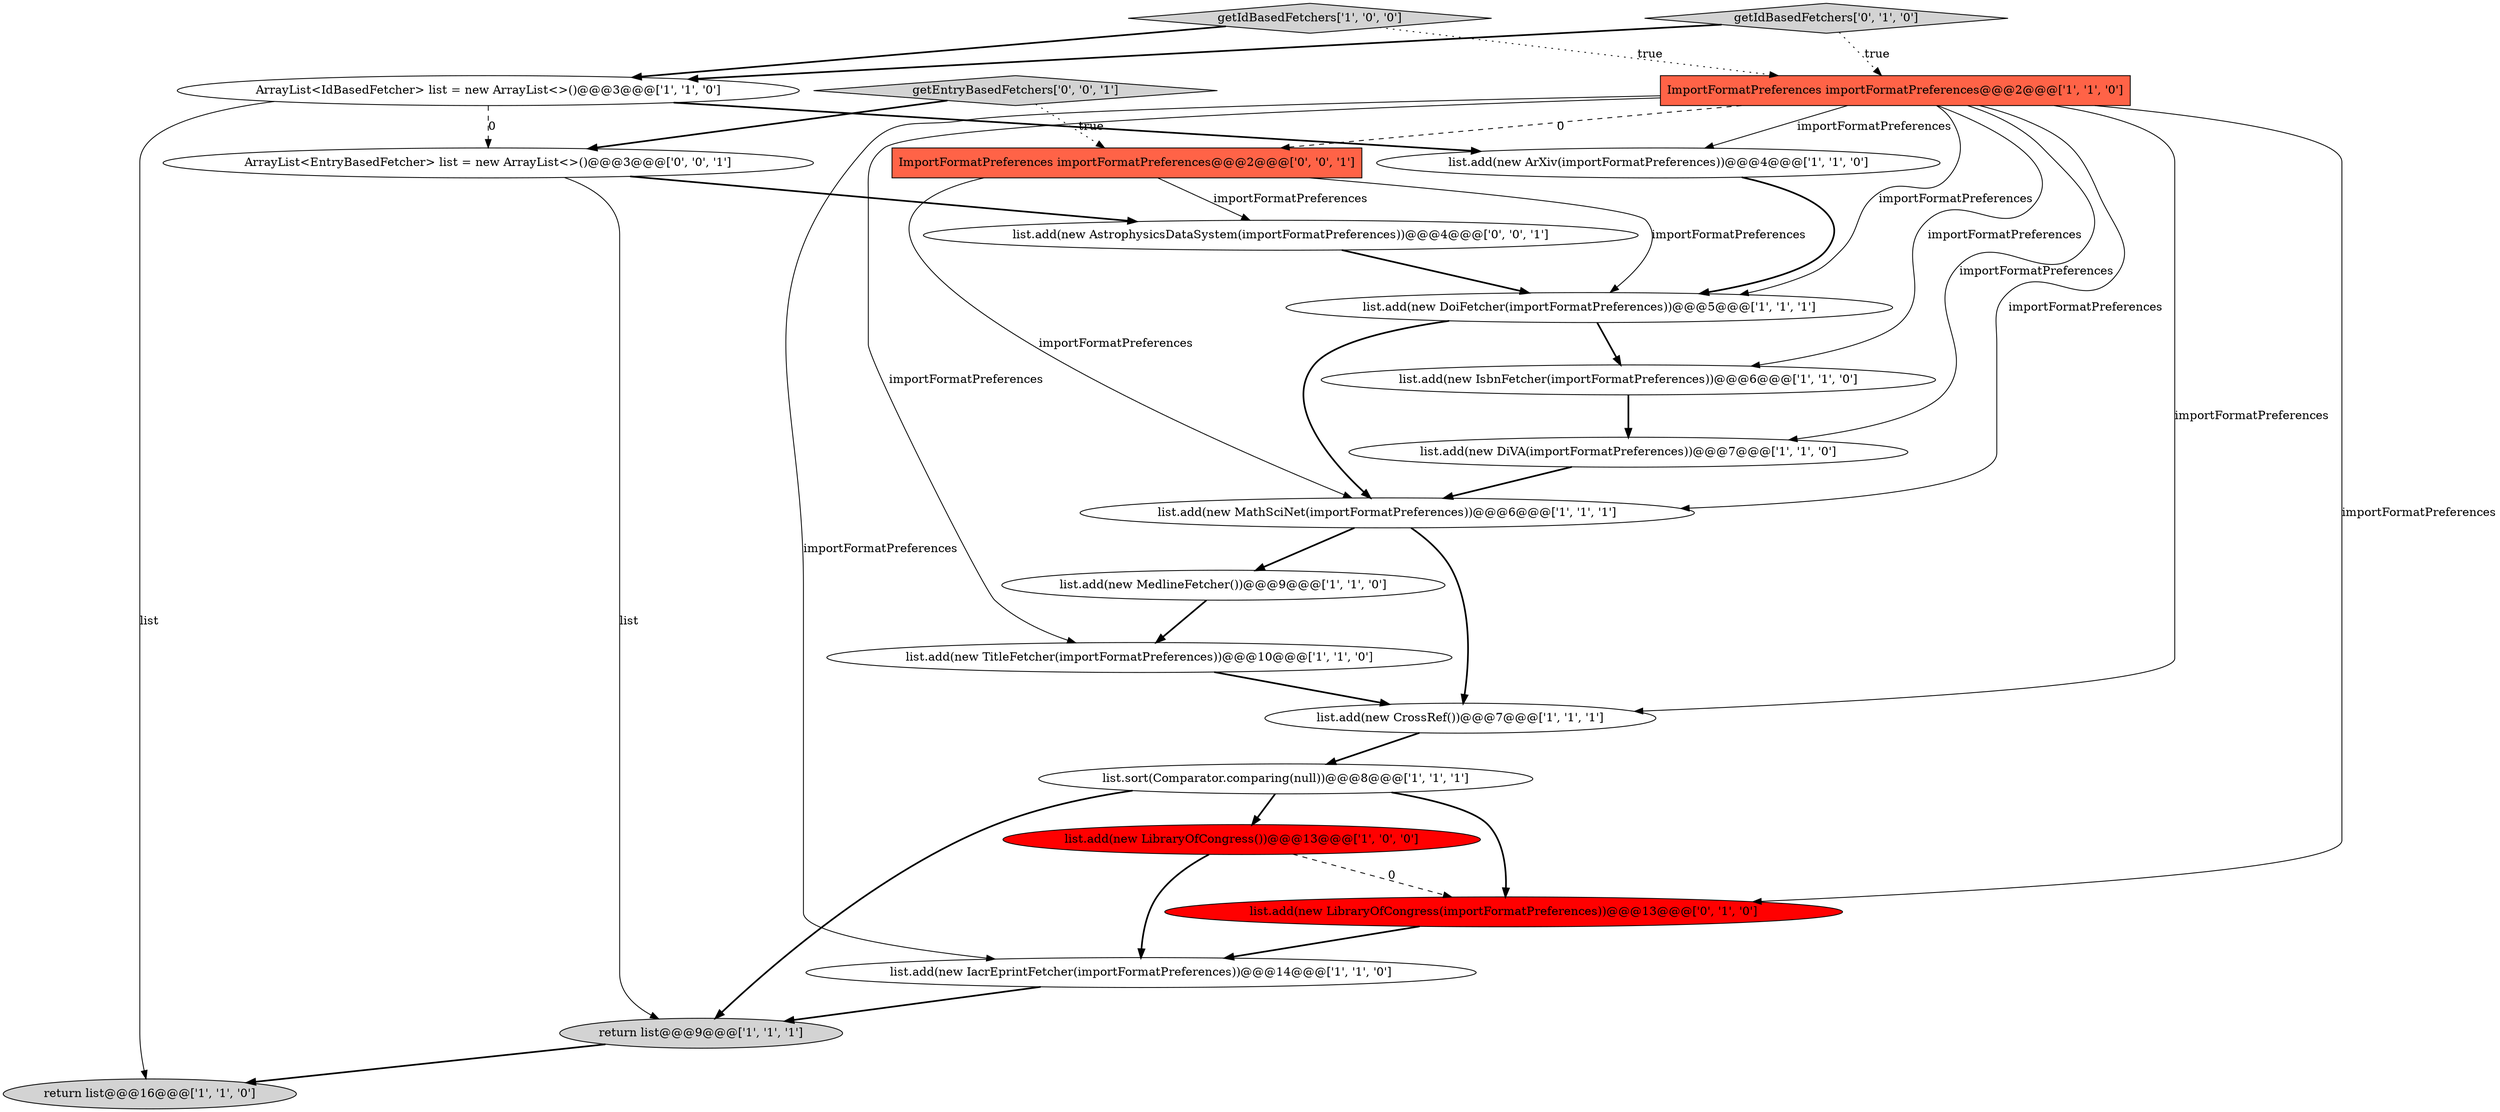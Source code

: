 digraph {
19 [style = filled, label = "ArrayList<EntryBasedFetcher> list = new ArrayList<>()@@@3@@@['0', '0', '1']", fillcolor = white, shape = ellipse image = "AAA0AAABBB3BBB"];
5 [style = filled, label = "list.add(new LibraryOfCongress())@@@13@@@['1', '0', '0']", fillcolor = red, shape = ellipse image = "AAA1AAABBB1BBB"];
2 [style = filled, label = "list.add(new MathSciNet(importFormatPreferences))@@@6@@@['1', '1', '1']", fillcolor = white, shape = ellipse image = "AAA0AAABBB1BBB"];
11 [style = filled, label = "return list@@@9@@@['1', '1', '1']", fillcolor = lightgray, shape = ellipse image = "AAA0AAABBB1BBB"];
7 [style = filled, label = "ArrayList<IdBasedFetcher> list = new ArrayList<>()@@@3@@@['1', '1', '0']", fillcolor = white, shape = ellipse image = "AAA0AAABBB1BBB"];
8 [style = filled, label = "list.add(new IacrEprintFetcher(importFormatPreferences))@@@14@@@['1', '1', '0']", fillcolor = white, shape = ellipse image = "AAA0AAABBB1BBB"];
16 [style = filled, label = "list.add(new LibraryOfCongress(importFormatPreferences))@@@13@@@['0', '1', '0']", fillcolor = red, shape = ellipse image = "AAA1AAABBB2BBB"];
14 [style = filled, label = "ImportFormatPreferences importFormatPreferences@@@2@@@['1', '1', '0']", fillcolor = tomato, shape = box image = "AAA0AAABBB1BBB"];
6 [style = filled, label = "return list@@@16@@@['1', '1', '0']", fillcolor = lightgray, shape = ellipse image = "AAA0AAABBB1BBB"];
15 [style = filled, label = "list.add(new DoiFetcher(importFormatPreferences))@@@5@@@['1', '1', '1']", fillcolor = white, shape = ellipse image = "AAA0AAABBB1BBB"];
12 [style = filled, label = "list.add(new MedlineFetcher())@@@9@@@['1', '1', '0']", fillcolor = white, shape = ellipse image = "AAA0AAABBB1BBB"];
4 [style = filled, label = "list.add(new TitleFetcher(importFormatPreferences))@@@10@@@['1', '1', '0']", fillcolor = white, shape = ellipse image = "AAA0AAABBB1BBB"];
9 [style = filled, label = "list.add(new CrossRef())@@@7@@@['1', '1', '1']", fillcolor = white, shape = ellipse image = "AAA0AAABBB1BBB"];
3 [style = filled, label = "list.sort(Comparator.comparing(null))@@@8@@@['1', '1', '1']", fillcolor = white, shape = ellipse image = "AAA0AAABBB1BBB"];
0 [style = filled, label = "list.add(new IsbnFetcher(importFormatPreferences))@@@6@@@['1', '1', '0']", fillcolor = white, shape = ellipse image = "AAA0AAABBB1BBB"];
1 [style = filled, label = "list.add(new DiVA(importFormatPreferences))@@@7@@@['1', '1', '0']", fillcolor = white, shape = ellipse image = "AAA0AAABBB1BBB"];
10 [style = filled, label = "list.add(new ArXiv(importFormatPreferences))@@@4@@@['1', '1', '0']", fillcolor = white, shape = ellipse image = "AAA0AAABBB1BBB"];
13 [style = filled, label = "getIdBasedFetchers['1', '0', '0']", fillcolor = lightgray, shape = diamond image = "AAA0AAABBB1BBB"];
20 [style = filled, label = "getEntryBasedFetchers['0', '0', '1']", fillcolor = lightgray, shape = diamond image = "AAA0AAABBB3BBB"];
21 [style = filled, label = "ImportFormatPreferences importFormatPreferences@@@2@@@['0', '0', '1']", fillcolor = tomato, shape = box image = "AAA0AAABBB3BBB"];
17 [style = filled, label = "getIdBasedFetchers['0', '1', '0']", fillcolor = lightgray, shape = diamond image = "AAA0AAABBB2BBB"];
18 [style = filled, label = "list.add(new AstrophysicsDataSystem(importFormatPreferences))@@@4@@@['0', '0', '1']", fillcolor = white, shape = ellipse image = "AAA0AAABBB3BBB"];
4->9 [style = bold, label=""];
5->8 [style = bold, label=""];
14->9 [style = solid, label="importFormatPreferences"];
15->2 [style = bold, label=""];
19->11 [style = solid, label="list"];
19->18 [style = bold, label=""];
21->18 [style = solid, label="importFormatPreferences"];
14->2 [style = solid, label="importFormatPreferences"];
10->15 [style = bold, label=""];
16->8 [style = bold, label=""];
7->10 [style = bold, label=""];
14->1 [style = solid, label="importFormatPreferences"];
11->6 [style = bold, label=""];
14->15 [style = solid, label="importFormatPreferences"];
7->6 [style = solid, label="list"];
18->15 [style = bold, label=""];
14->4 [style = solid, label="importFormatPreferences"];
3->11 [style = bold, label=""];
17->14 [style = dotted, label="true"];
20->21 [style = dotted, label="true"];
2->9 [style = bold, label=""];
3->16 [style = bold, label=""];
14->10 [style = solid, label="importFormatPreferences"];
2->12 [style = bold, label=""];
17->7 [style = bold, label=""];
5->16 [style = dashed, label="0"];
21->2 [style = solid, label="importFormatPreferences"];
3->5 [style = bold, label=""];
14->0 [style = solid, label="importFormatPreferences"];
12->4 [style = bold, label=""];
7->19 [style = dashed, label="0"];
13->7 [style = bold, label=""];
0->1 [style = bold, label=""];
14->16 [style = solid, label="importFormatPreferences"];
15->0 [style = bold, label=""];
21->15 [style = solid, label="importFormatPreferences"];
9->3 [style = bold, label=""];
14->21 [style = dashed, label="0"];
1->2 [style = bold, label=""];
20->19 [style = bold, label=""];
13->14 [style = dotted, label="true"];
14->8 [style = solid, label="importFormatPreferences"];
8->11 [style = bold, label=""];
}
